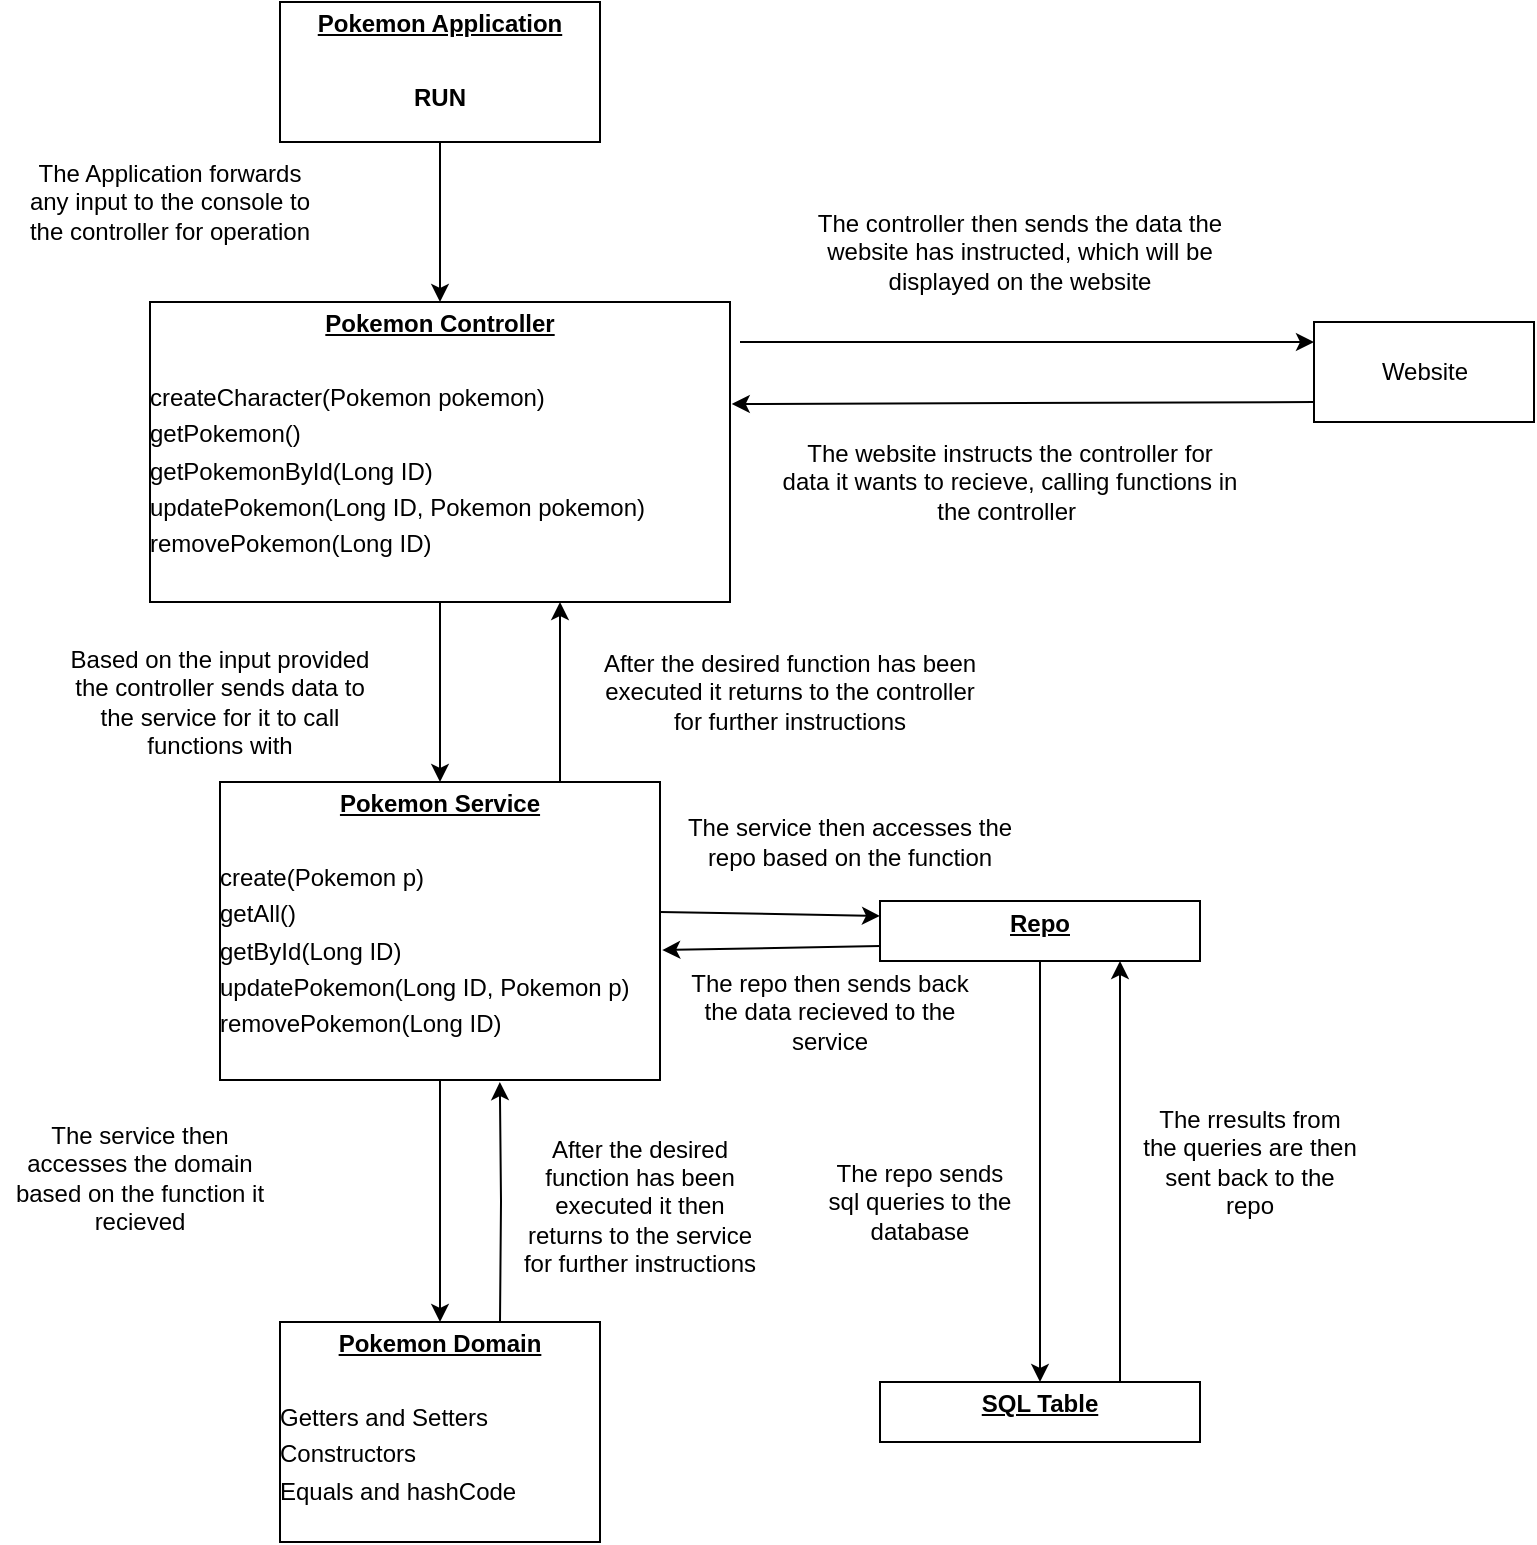 <mxfile version="14.5.1" type="device"><diagram id="D0rPtb-zzm7-0J4ZNg1U" name="Page-1"><mxGraphModel dx="1086" dy="806" grid="1" gridSize="10" guides="1" tooltips="1" connect="1" arrows="1" fold="1" page="1" pageScale="1" pageWidth="827" pageHeight="1169" math="0" shadow="0"><root><mxCell id="0"/><mxCell id="1" parent="0"/><mxCell id="K3OwBfGXPrkufLPTpeUP-22" style="edgeStyle=orthogonalEdgeStyle;rounded=0;orthogonalLoop=1;jettySize=auto;html=1;entryX=0.5;entryY=0;entryDx=0;entryDy=0;" edge="1" parent="1" source="K3OwBfGXPrkufLPTpeUP-14" target="K3OwBfGXPrkufLPTpeUP-17"><mxGeometry relative="1" as="geometry"/></mxCell><mxCell id="K3OwBfGXPrkufLPTpeUP-14" value="&lt;p style=&quot;margin: 0px ; margin-top: 4px ; text-align: center ; text-decoration: underline&quot;&gt;&lt;b&gt;Pokemon Service&lt;/b&gt;&lt;/p&gt;&lt;p style=&quot;margin: 0px ; margin-top: 4px ; text-align: center ; text-decoration: underline&quot;&gt;&lt;br&gt;&lt;/p&gt;&lt;p style=&quot;margin: 4px 0px 0px&quot;&gt;create(Pokemon p)&lt;/p&gt;&lt;p style=&quot;margin: 4px 0px 0px&quot;&gt;getAll()&lt;/p&gt;&lt;p style=&quot;margin: 4px 0px 0px&quot;&gt;getById(Long ID)&lt;/p&gt;&lt;p style=&quot;margin: 4px 0px 0px&quot;&gt;updatePokemon(Long ID, Pokemon p)&lt;/p&gt;&lt;p style=&quot;margin: 4px 0px 0px&quot;&gt;removePokemon(Long ID)&lt;/p&gt;" style="verticalAlign=top;align=left;overflow=fill;fontSize=12;fontFamily=Helvetica;html=1;" vertex="1" parent="1"><mxGeometry x="280" y="420" width="220" height="149" as="geometry"/></mxCell><mxCell id="K3OwBfGXPrkufLPTpeUP-21" style="edgeStyle=orthogonalEdgeStyle;rounded=0;orthogonalLoop=1;jettySize=auto;html=1;entryX=0.5;entryY=0;entryDx=0;entryDy=0;" edge="1" parent="1" source="K3OwBfGXPrkufLPTpeUP-15" target="K3OwBfGXPrkufLPTpeUP-14"><mxGeometry relative="1" as="geometry"/></mxCell><mxCell id="K3OwBfGXPrkufLPTpeUP-15" value="&lt;p style=&quot;margin: 0px ; margin-top: 4px ; text-align: center ; text-decoration: underline&quot;&gt;&lt;b&gt;Pokemon Controller&lt;/b&gt;&lt;/p&gt;&lt;p style=&quot;margin: 0px ; margin-top: 4px ; text-align: center ; text-decoration: underline&quot;&gt;&lt;b&gt;&lt;br&gt;&lt;/b&gt;&lt;/p&gt;&lt;p style=&quot;margin: 4px 0px 0px&quot;&gt;createCharacter(Pokemon pokemon)&lt;/p&gt;&lt;p style=&quot;margin: 4px 0px 0px&quot;&gt;getPokemon()&lt;/p&gt;&lt;p style=&quot;margin: 4px 0px 0px&quot;&gt;getPokemonById(Long ID)&lt;/p&gt;&lt;p style=&quot;margin: 4px 0px 0px&quot;&gt;updatePokemon(Long ID, Pokemon pokemon)&lt;/p&gt;&lt;p style=&quot;margin: 4px 0px 0px&quot;&gt;removePokemon(Long ID)&lt;/p&gt;" style="verticalAlign=top;align=left;overflow=fill;fontSize=12;fontFamily=Helvetica;html=1;" vertex="1" parent="1"><mxGeometry x="245" y="180" width="290" height="150" as="geometry"/></mxCell><mxCell id="K3OwBfGXPrkufLPTpeUP-20" style="edgeStyle=orthogonalEdgeStyle;rounded=0;orthogonalLoop=1;jettySize=auto;html=1;" edge="1" parent="1" source="K3OwBfGXPrkufLPTpeUP-16" target="K3OwBfGXPrkufLPTpeUP-15"><mxGeometry relative="1" as="geometry"/></mxCell><mxCell id="K3OwBfGXPrkufLPTpeUP-16" value="&lt;p style=&quot;margin: 0px ; margin-top: 4px ; text-align: center ; text-decoration: underline&quot;&gt;&lt;b&gt;Pokemon Application&lt;/b&gt;&lt;/p&gt;&lt;p style=&quot;margin: 0px ; margin-top: 4px ; text-align: center ; text-decoration: underline&quot;&gt;&lt;b&gt;&lt;br&gt;&lt;/b&gt;&lt;/p&gt;&lt;p style=&quot;margin: 4px 0px 0px ; text-align: center&quot;&gt;&lt;b&gt;RUN&lt;/b&gt;&lt;/p&gt;" style="verticalAlign=top;align=left;overflow=fill;fontSize=12;fontFamily=Helvetica;html=1;" vertex="1" parent="1"><mxGeometry x="310" y="30" width="160" height="70" as="geometry"/></mxCell><mxCell id="K3OwBfGXPrkufLPTpeUP-17" value="&lt;p style=&quot;margin: 0px ; margin-top: 4px ; text-align: center ; text-decoration: underline&quot;&gt;&lt;b&gt;Pokemon Domain&lt;/b&gt;&lt;/p&gt;&lt;p style=&quot;margin: 4px 0px 0px&quot;&gt;&lt;br&gt;&lt;/p&gt;&lt;p style=&quot;margin: 4px 0px 0px&quot;&gt;Getters and Setters&lt;/p&gt;&lt;p style=&quot;margin: 4px 0px 0px&quot;&gt;Constructors&lt;/p&gt;&lt;p style=&quot;margin: 4px 0px 0px&quot;&gt;Equals and hashCode&lt;/p&gt;" style="verticalAlign=top;align=left;overflow=fill;fontSize=12;fontFamily=Helvetica;html=1;" vertex="1" parent="1"><mxGeometry x="310" y="690" width="160" height="110" as="geometry"/></mxCell><mxCell id="K3OwBfGXPrkufLPTpeUP-30" style="edgeStyle=orthogonalEdgeStyle;rounded=0;orthogonalLoop=1;jettySize=auto;html=1;entryX=0.5;entryY=0;entryDx=0;entryDy=0;" edge="1" parent="1" source="K3OwBfGXPrkufLPTpeUP-18" target="K3OwBfGXPrkufLPTpeUP-19"><mxGeometry relative="1" as="geometry"/></mxCell><mxCell id="K3OwBfGXPrkufLPTpeUP-18" value="&lt;p style=&quot;margin: 0px ; margin-top: 4px ; text-align: center ; text-decoration: underline&quot;&gt;&lt;b&gt;Repo&lt;/b&gt;&lt;/p&gt;" style="verticalAlign=top;align=left;overflow=fill;fontSize=12;fontFamily=Helvetica;html=1;" vertex="1" parent="1"><mxGeometry x="610" y="479.5" width="160" height="30" as="geometry"/></mxCell><mxCell id="K3OwBfGXPrkufLPTpeUP-19" value="&lt;p style=&quot;margin: 0px ; margin-top: 4px ; text-align: center ; text-decoration: underline&quot;&gt;&lt;b&gt;SQL Table&lt;/b&gt;&lt;/p&gt;" style="verticalAlign=top;align=left;overflow=fill;fontSize=12;fontFamily=Helvetica;html=1;" vertex="1" parent="1"><mxGeometry x="610" y="720" width="160" height="30" as="geometry"/></mxCell><mxCell id="K3OwBfGXPrkufLPTpeUP-26" style="edgeStyle=orthogonalEdgeStyle;rounded=0;orthogonalLoop=1;jettySize=auto;html=1;" edge="1" parent="1"><mxGeometry relative="1" as="geometry"><mxPoint x="450" y="420" as="sourcePoint"/><mxPoint x="450" y="330" as="targetPoint"/></mxGeometry></mxCell><mxCell id="K3OwBfGXPrkufLPTpeUP-28" style="edgeStyle=orthogonalEdgeStyle;rounded=0;orthogonalLoop=1;jettySize=auto;html=1;entryX=0.636;entryY=1.007;entryDx=0;entryDy=0;entryPerimeter=0;" edge="1" parent="1" target="K3OwBfGXPrkufLPTpeUP-14"><mxGeometry relative="1" as="geometry"><mxPoint x="420" y="690" as="sourcePoint"/><mxPoint x="420" y="600" as="targetPoint"/></mxGeometry></mxCell><mxCell id="K3OwBfGXPrkufLPTpeUP-29" style="edgeStyle=orthogonalEdgeStyle;rounded=0;orthogonalLoop=1;jettySize=auto;html=1;exitX=0.75;exitY=0;exitDx=0;exitDy=0;" edge="1" parent="1" source="K3OwBfGXPrkufLPTpeUP-19"><mxGeometry relative="1" as="geometry"><mxPoint x="730" y="709.5" as="sourcePoint"/><mxPoint x="730" y="509.5" as="targetPoint"/></mxGeometry></mxCell><mxCell id="K3OwBfGXPrkufLPTpeUP-31" value="The Application forwards any input to the console to the controller for operation" style="text;html=1;strokeColor=none;fillColor=none;align=center;verticalAlign=middle;whiteSpace=wrap;rounded=0;" vertex="1" parent="1"><mxGeometry x="180" y="90" width="150" height="80" as="geometry"/></mxCell><mxCell id="K3OwBfGXPrkufLPTpeUP-32" value="Based on the input provided the controller sends data to the service for it to call functions with" style="text;html=1;strokeColor=none;fillColor=none;align=center;verticalAlign=middle;whiteSpace=wrap;rounded=0;" vertex="1" parent="1"><mxGeometry x="200" y="350" width="160" height="60" as="geometry"/></mxCell><mxCell id="K3OwBfGXPrkufLPTpeUP-33" value="The service then accesses the domain based on the function it recieved" style="text;html=1;strokeColor=none;fillColor=none;align=center;verticalAlign=middle;whiteSpace=wrap;rounded=0;" vertex="1" parent="1"><mxGeometry x="170" y="575" width="140" height="85" as="geometry"/></mxCell><mxCell id="K3OwBfGXPrkufLPTpeUP-34" value="After the desired function has been executed it then returns to the service for further instructions" style="text;html=1;strokeColor=none;fillColor=none;align=center;verticalAlign=middle;whiteSpace=wrap;rounded=0;" vertex="1" parent="1"><mxGeometry x="430" y="584.5" width="120" height="95.5" as="geometry"/></mxCell><mxCell id="K3OwBfGXPrkufLPTpeUP-35" value="" style="endArrow=classic;html=1;exitX=0;exitY=0.75;exitDx=0;exitDy=0;entryX=1.005;entryY=0.564;entryDx=0;entryDy=0;entryPerimeter=0;" edge="1" parent="1" source="K3OwBfGXPrkufLPTpeUP-18" target="K3OwBfGXPrkufLPTpeUP-14"><mxGeometry width="50" height="50" relative="1" as="geometry"><mxPoint x="600" y="510" as="sourcePoint"/><mxPoint x="500" y="509.5" as="targetPoint"/></mxGeometry></mxCell><mxCell id="K3OwBfGXPrkufLPTpeUP-36" value="" style="endArrow=classic;html=1;entryX=0;entryY=0.25;entryDx=0;entryDy=0;exitX=1;exitY=0.436;exitDx=0;exitDy=0;exitPerimeter=0;" edge="1" parent="1" source="K3OwBfGXPrkufLPTpeUP-14" target="K3OwBfGXPrkufLPTpeUP-18"><mxGeometry width="50" height="50" relative="1" as="geometry"><mxPoint x="500" y="490" as="sourcePoint"/><mxPoint x="550" y="440" as="targetPoint"/></mxGeometry></mxCell><mxCell id="K3OwBfGXPrkufLPTpeUP-37" value="After the desired function has been executed it returns to the controller for further instructions" style="text;html=1;strokeColor=none;fillColor=none;align=center;verticalAlign=middle;whiteSpace=wrap;rounded=0;" vertex="1" parent="1"><mxGeometry x="470" y="350" width="190" height="50" as="geometry"/></mxCell><mxCell id="K3OwBfGXPrkufLPTpeUP-38" value="The repo then sends back the data recieved to the service" style="text;html=1;strokeColor=none;fillColor=none;align=center;verticalAlign=middle;whiteSpace=wrap;rounded=0;" vertex="1" parent="1"><mxGeometry x="510" y="520" width="150" height="30" as="geometry"/></mxCell><mxCell id="K3OwBfGXPrkufLPTpeUP-39" value="The service then accesses the repo based on the function" style="text;html=1;strokeColor=none;fillColor=none;align=center;verticalAlign=middle;whiteSpace=wrap;rounded=0;" vertex="1" parent="1"><mxGeometry x="510" y="420" width="170" height="60" as="geometry"/></mxCell><mxCell id="K3OwBfGXPrkufLPTpeUP-40" value="The repo sends sql queries to the database" style="text;html=1;strokeColor=none;fillColor=none;align=center;verticalAlign=middle;whiteSpace=wrap;rounded=0;" vertex="1" parent="1"><mxGeometry x="580" y="570" width="100" height="120" as="geometry"/></mxCell><mxCell id="K3OwBfGXPrkufLPTpeUP-41" value="The rresults from the queries are then sent back to the repo" style="text;html=1;strokeColor=none;fillColor=none;align=center;verticalAlign=middle;whiteSpace=wrap;rounded=0;" vertex="1" parent="1"><mxGeometry x="740" y="550" width="110" height="120" as="geometry"/></mxCell><mxCell id="K3OwBfGXPrkufLPTpeUP-42" value="Website" style="html=1;" vertex="1" parent="1"><mxGeometry x="827" y="190" width="110" height="50" as="geometry"/></mxCell><mxCell id="K3OwBfGXPrkufLPTpeUP-43" value="" style="endArrow=classic;html=1;" edge="1" parent="1"><mxGeometry width="50" height="50" relative="1" as="geometry"><mxPoint x="540" y="200" as="sourcePoint"/><mxPoint x="827" y="200" as="targetPoint"/></mxGeometry></mxCell><mxCell id="K3OwBfGXPrkufLPTpeUP-44" value="" style="endArrow=classic;html=1;entryX=1.003;entryY=0.34;entryDx=0;entryDy=0;entryPerimeter=0;" edge="1" parent="1" target="K3OwBfGXPrkufLPTpeUP-15"><mxGeometry width="50" height="50" relative="1" as="geometry"><mxPoint x="827" y="230" as="sourcePoint"/><mxPoint x="877" y="180" as="targetPoint"/></mxGeometry></mxCell><mxCell id="K3OwBfGXPrkufLPTpeUP-45" value="The controller then sends the data the website has instructed, which will be displayed on the website" style="text;html=1;strokeColor=none;fillColor=none;align=center;verticalAlign=middle;whiteSpace=wrap;rounded=0;" vertex="1" parent="1"><mxGeometry x="560" y="120" width="240" height="70" as="geometry"/></mxCell><mxCell id="K3OwBfGXPrkufLPTpeUP-46" value="The website instructs the controller for data it wants to recieve, calling functions in the controller&amp;nbsp;" style="text;html=1;strokeColor=none;fillColor=none;align=center;verticalAlign=middle;whiteSpace=wrap;rounded=0;" vertex="1" parent="1"><mxGeometry x="560" y="240" width="230" height="60" as="geometry"/></mxCell></root></mxGraphModel></diagram></mxfile>